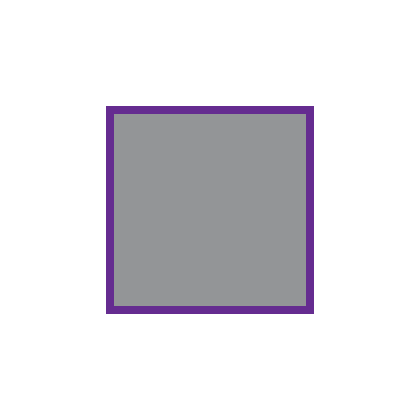 {
  "$schema": "https://vega.github.io/schema/vega/v4.json",
  "width": 200,
  "height": 200,
  "padding": 5,

  "signals": [
    { "name": "x", "value": 50,
      "bind": {"input": "range", "min": 1, "max": 100, "step": 1} },
    { "name": "y", "value": 50,
      "bind": {"input": "range", "min": 1, "max": 100, "step": 1} },
    { "name": "w", "value": 100,
      "bind": {"input": "range", "min": 1, "max": 100, "step": 1} },
    { "name": "h", "value": 100,
      "bind": {"input": "range", "min": 1, "max": 100, "step": 1} },
    { "name": "cornerRadius", "value": 0,
      "bind": {"input": "range", "min": 0, "max": 50, "step": 1} },
    { "name": "strokeWidth", "value": 4,
      "bind": {"input": "range", "min": 0, "max": 10} },
    { "name": "color", "value": "both",
      "bind": {"input": "radio", "options": ["fill", "stroke", "both"]} }
  ],

  "marks": [
    {
      "type": "rect",
      "encode": {
        "enter": {
          "fill": {"value": "#939597"},
          "stroke": {"value": "#652c90"}
        },
        "update": {
          "x": {"signal": "x"},
          "y": {"signal": "y"},
          "width": {"signal": "w"},
          "height": {"signal": "h"},
          "opacity": {"value": 1},
          "cornerRadius": {"signal": "cornerRadius"},
          "strokeWidth": {"signal": "strokeWidth"},
          "fillOpacity": {"signal": "color === 'fill' || color === 'both' ? 1 : 0"},
          "strokeOpacity": {"signal": "color === 'stroke' || color === 'both' ? 1 : 0"}
        },
        "hover": {
          "opacity": {"value": 0.5}
        }
      }
    }
  ]
}
